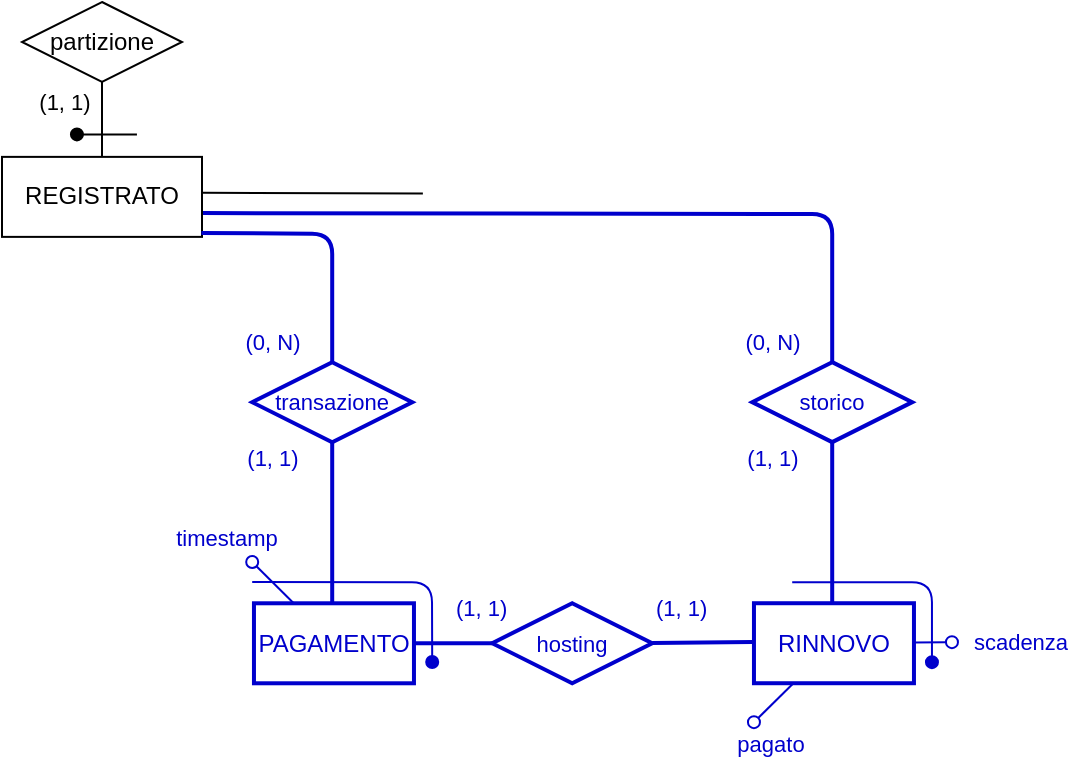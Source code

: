 <mxfile scale="1" border="10">
    <diagram id="-0bvjkYd9vsQYAiFDbZ4" name="Page-1">
        <mxGraphModel dx="4824" dy="2564" grid="1" gridSize="10" guides="1" tooltips="1" connect="1" arrows="1" fold="1" page="1" pageScale="1" pageWidth="1169" pageHeight="827" background="#ffffff" math="0" shadow="0">
            <root>
                <mxCell id="0"/>
                <mxCell id="1" parent="0"/>
                <mxCell id="2" style="edgeStyle=none;shape=connector;rounded=1;jumpStyle=arc;html=1;labelBackgroundColor=default;strokeColor=default;fontFamily=Helvetica;fontSize=11;fontColor=default;endArrow=none;endFill=0;exitX=1.001;exitY=0.449;exitDx=0;exitDy=0;exitPerimeter=0;" parent="1" source="42" edge="1">
                    <mxGeometry relative="1" as="geometry">
                        <Array as="points"/>
                        <mxPoint x="-3230.0" y="-1451.47" as="sourcePoint"/>
                        <mxPoint x="-3229.548" y="-1516.306" as="targetPoint"/>
                    </mxGeometry>
                </mxCell>
                <mxCell id="4" style="edgeStyle=none;shape=connector;rounded=1;jumpStyle=arc;html=1;labelBackgroundColor=default;strokeColor=#0000CC;fontFamily=Helvetica;fontSize=11;fontColor=default;endArrow=none;endFill=0;strokeWidth=2;entryX=0.5;entryY=0;entryDx=0;entryDy=0;" parent="1" target="16" edge="1">
                    <mxGeometry relative="1" as="geometry">
                        <Array as="points">
                            <mxPoint x="-3265.37" y="-1506"/>
                            <mxPoint x="-3024.9" y="-1506"/>
                        </Array>
                        <mxPoint x="-3340" y="-1506.47" as="sourcePoint"/>
                        <mxPoint x="-3264.9" y="-1422" as="targetPoint"/>
                    </mxGeometry>
                </mxCell>
                <mxCell id="5" value="(0, N)" style="edgeLabel;html=1;align=center;verticalAlign=middle;resizable=0;points=[];strokeColor=#0000CC;fontColor=#0000CC;" parent="4" vertex="1" connectable="0">
                    <mxGeometry x="0.861" y="1" relative="1" as="geometry">
                        <mxPoint x="-31" y="17" as="offset"/>
                    </mxGeometry>
                </mxCell>
                <mxCell id="16" value="&lt;font style=&quot;font-size: 11px;&quot;&gt;storico&lt;/font&gt;" style="rhombus;whiteSpace=wrap;html=1;strokeColor=#0000CC;fontColor=#0000CC;strokeWidth=2;" parent="1" vertex="1">
                    <mxGeometry x="-3064.9" y="-1431.92" width="80" height="40" as="geometry"/>
                </mxCell>
                <mxCell id="17" value="(1, 1)" style="edgeStyle=none;jumpStyle=arc;html=1;exitX=0.5;exitY=1;exitDx=0;exitDy=0;startArrow=none;startFill=0;endArrow=none;endFill=0;strokeColor=#0000CC;fontColor=#0000CC;endSize=6;strokeWidth=2;" parent="1" source="16" edge="1">
                    <mxGeometry x="-0.806" y="-30" relative="1" as="geometry">
                        <mxPoint as="offset"/>
                        <mxPoint x="-2627.33" y="-1331.15" as="sourcePoint"/>
                        <mxPoint x="-3024.9" y="-1311.92" as="targetPoint"/>
                    </mxGeometry>
                </mxCell>
                <mxCell id="18" value="RINNOVO" style="whiteSpace=wrap;html=1;strokeColor=#0000CC;fontColor=#0000CC;strokeWidth=2;" parent="1" vertex="1">
                    <mxGeometry x="-3064.02" y="-1311.39" width="80" height="40" as="geometry"/>
                </mxCell>
                <mxCell id="19" style="edgeStyle=none;shape=connector;rounded=1;fillStyle=auto;html=1;labelBackgroundColor=default;strokeColor=#0000CC;strokeWidth=1;fontFamily=Helvetica;fontSize=11;fontColor=#0000CC;endArrow=none;endFill=0;startSize=6;endSize=6;fillColor=#000000;startArrow=oval;startFill=0;" parent="1" target="18" edge="1">
                    <mxGeometry relative="1" as="geometry">
                        <mxPoint x="-3005.02" y="-1291.655" as="targetPoint"/>
                        <mxPoint x="-2965.02" y="-1291.92" as="sourcePoint"/>
                    </mxGeometry>
                </mxCell>
                <mxCell id="20" value="scadenza" style="edgeLabel;html=1;align=center;verticalAlign=middle;resizable=0;points=[];fontSize=11;fontFamily=Helvetica;fontColor=#0000CC;strokeColor=#0000CC;" parent="19" vertex="1" connectable="0">
                    <mxGeometry x="-0.257" y="1" relative="1" as="geometry">
                        <mxPoint x="41" y="-1" as="offset"/>
                    </mxGeometry>
                </mxCell>
                <mxCell id="21" style="edgeStyle=none;shape=connector;rounded=1;fillStyle=auto;html=1;labelBackgroundColor=default;strokeColor=#0000CC;strokeWidth=1;fontFamily=Helvetica;fontSize=11;fontColor=#0000CC;endArrow=none;endFill=0;startSize=6;endSize=6;fillColor=#000000;startArrow=oval;startFill=1;" parent="1" edge="1">
                    <mxGeometry relative="1" as="geometry">
                        <mxPoint x="-3044.9" y="-1321.92" as="targetPoint"/>
                        <mxPoint x="-2975.02" y="-1281.92" as="sourcePoint"/>
                        <Array as="points">
                            <mxPoint x="-2975.02" y="-1321.92"/>
                        </Array>
                    </mxGeometry>
                </mxCell>
                <mxCell id="22" style="edgeStyle=none;shape=connector;rounded=1;fillStyle=auto;html=1;labelBackgroundColor=default;strokeColor=#0000CC;strokeWidth=1;fontFamily=Helvetica;fontSize=11;fontColor=#0000CC;endArrow=none;endFill=0;startSize=6;endSize=6;fillColor=#000000;startArrow=oval;startFill=0;" parent="1" target="18" edge="1">
                    <mxGeometry relative="1" as="geometry">
                        <mxPoint x="-2974.02" y="-1281.749" as="targetPoint"/>
                        <mxPoint x="-3064.02" y="-1251.92" as="sourcePoint"/>
                    </mxGeometry>
                </mxCell>
                <mxCell id="23" value="pagato" style="edgeLabel;html=1;align=center;verticalAlign=middle;resizable=0;points=[];fontSize=11;fontFamily=Helvetica;fontColor=#0000CC;strokeColor=#0000CC;" parent="22" vertex="1" connectable="0">
                    <mxGeometry x="-0.257" y="1" relative="1" as="geometry">
                        <mxPoint x="1" y="19" as="offset"/>
                    </mxGeometry>
                </mxCell>
                <mxCell id="39" value="(1, 1)" style="edgeStyle=elbowEdgeStyle;elbow=vertical;html=1;exitX=0.5;exitY=1;exitDx=0;exitDy=0;entryX=0.5;entryY=0;entryDx=0;entryDy=0;endArrow=none;endFill=0;rounded=0;jumpStyle=arc;startArrow=none;" parent="1" source="40" target="42" edge="1">
                    <mxGeometry x="-0.493" y="-19" relative="1" as="geometry">
                        <mxPoint as="offset"/>
                        <mxPoint x="-3389.39" y="-1532.69" as="targetPoint"/>
                        <Array as="points">
                            <mxPoint x="-3388.67" y="-1542"/>
                            <mxPoint x="-3388.67" y="-1542"/>
                            <mxPoint x="-3388.67" y="-1542"/>
                        </Array>
                    </mxGeometry>
                </mxCell>
                <mxCell id="40" value="partizione" style="rhombus;whiteSpace=wrap;html=1;" parent="1" vertex="1">
                    <mxGeometry x="-3430.0" y="-1612" width="80" height="40" as="geometry"/>
                </mxCell>
                <mxCell id="41" value="" style="endArrow=oval;html=1;fillStyle=auto;strokeWidth=1;startSize=6;endSize=6;fillColor=#000000;startArrow=none;startFill=0;endFill=1;" parent="1" edge="1">
                    <mxGeometry width="50" height="50" relative="1" as="geometry">
                        <mxPoint x="-3372.53" y="-1545.79" as="sourcePoint"/>
                        <mxPoint x="-3402.53" y="-1545.79" as="targetPoint"/>
                    </mxGeometry>
                </mxCell>
                <mxCell id="42" value="REGISTRATO" style="whiteSpace=wrap;html=1;" parent="1" vertex="1">
                    <mxGeometry x="-3440.0" y="-1534.56" width="100" height="40" as="geometry"/>
                </mxCell>
                <mxCell id="64" value="(0, N)" style="edgeLabel;html=1;align=center;verticalAlign=middle;resizable=0;points=[];strokeColor=#0000CC;fontColor=#0000CC;" parent="1" vertex="1" connectable="0">
                    <mxGeometry x="-3304.9" y="-1442.003" as="geometry"/>
                </mxCell>
                <mxCell id="65" value="&lt;font style=&quot;font-size: 11px;&quot;&gt;transazione&lt;/font&gt;" style="rhombus;whiteSpace=wrap;html=1;strokeColor=#0000CC;fontColor=#0000CC;strokeWidth=2;" parent="1" vertex="1">
                    <mxGeometry x="-3314.9" y="-1431.89" width="80" height="40" as="geometry"/>
                </mxCell>
                <mxCell id="66" value="(1, 1)" style="edgeStyle=none;jumpStyle=arc;html=1;exitX=0.5;exitY=1;exitDx=0;exitDy=0;startArrow=none;startFill=0;endArrow=none;endFill=0;strokeColor=#0000CC;fontColor=#0000CC;endSize=6;strokeWidth=2;" parent="1" source="65" edge="1">
                    <mxGeometry x="-0.806" y="-30" relative="1" as="geometry">
                        <mxPoint as="offset"/>
                        <mxPoint x="-2877.33" y="-1331.12" as="sourcePoint"/>
                        <mxPoint x="-3274.9" y="-1311.89" as="targetPoint"/>
                    </mxGeometry>
                </mxCell>
                <mxCell id="67" value="PAGAMENTO" style="whiteSpace=wrap;html=1;strokeColor=#0000CC;fontColor=#0000CC;strokeWidth=2;" parent="1" vertex="1">
                    <mxGeometry x="-3314.02" y="-1311.36" width="80" height="40" as="geometry"/>
                </mxCell>
                <mxCell id="68" style="edgeStyle=none;shape=connector;rounded=1;fillStyle=auto;html=1;labelBackgroundColor=default;strokeColor=#0000CC;strokeWidth=1;fontFamily=Helvetica;fontSize=11;fontColor=#0000CC;endArrow=none;endFill=0;startSize=6;endSize=6;fillColor=#000000;startArrow=oval;startFill=0;" parent="1" target="67" edge="1">
                    <mxGeometry relative="1" as="geometry">
                        <mxPoint x="-3255.02" y="-1291.625" as="targetPoint"/>
                        <mxPoint x="-3314.9" y="-1332" as="sourcePoint"/>
                    </mxGeometry>
                </mxCell>
                <mxCell id="69" value="timestamp" style="edgeLabel;html=1;align=center;verticalAlign=middle;resizable=0;points=[];fontSize=11;fontFamily=Helvetica;fontColor=#0000CC;strokeColor=#0000CC;" parent="68" vertex="1" connectable="0">
                    <mxGeometry x="-0.257" y="1" relative="1" as="geometry">
                        <mxPoint x="-22" y="-19" as="offset"/>
                    </mxGeometry>
                </mxCell>
                <mxCell id="70" style="edgeStyle=none;shape=connector;rounded=1;fillStyle=auto;html=1;labelBackgroundColor=default;strokeColor=#0000CC;strokeWidth=1;fontFamily=Helvetica;fontSize=11;fontColor=#0000CC;endArrow=none;endFill=0;startSize=6;endSize=6;fillColor=#000000;startArrow=oval;startFill=1;" parent="1" edge="1">
                    <mxGeometry relative="1" as="geometry">
                        <mxPoint x="-3314.9" y="-1322" as="targetPoint"/>
                        <mxPoint x="-3224.9" y="-1282" as="sourcePoint"/>
                        <Array as="points">
                            <mxPoint x="-3225.02" y="-1321.89"/>
                        </Array>
                    </mxGeometry>
                </mxCell>
                <mxCell id="75" style="edgeStyle=none;shape=connector;rounded=1;jumpStyle=arc;html=1;labelBackgroundColor=default;strokeColor=#0000CC;fontFamily=Helvetica;fontSize=11;fontColor=default;endArrow=none;endFill=0;strokeWidth=2;entryX=0.5;entryY=0;entryDx=0;entryDy=0;exitX=0.997;exitY=0.95;exitDx=0;exitDy=0;exitPerimeter=0;" parent="1" source="42" target="65" edge="1">
                    <mxGeometry relative="1" as="geometry">
                        <Array as="points">
                            <mxPoint x="-3330.27" y="-1495.92"/>
                            <mxPoint x="-3274.9" y="-1496"/>
                        </Array>
                        <mxPoint x="-3334.9" y="-1502" as="sourcePoint"/>
                        <mxPoint x="-3229.8" y="-1431.92" as="targetPoint"/>
                    </mxGeometry>
                </mxCell>
                <mxCell id="77" value="&lt;font style=&quot;font-size: 11px;&quot;&gt;hosting&lt;/font&gt;" style="rhombus;whiteSpace=wrap;html=1;strokeColor=#0000CC;fontColor=#0000CC;strokeWidth=2;" parent="1" vertex="1">
                    <mxGeometry x="-3194.9" y="-1311.39" width="80" height="40" as="geometry"/>
                </mxCell>
                <mxCell id="79" value="" style="endArrow=none;html=1;fontSize=11;exitX=1;exitY=0.5;exitDx=0;exitDy=0;entryX=0;entryY=0.5;entryDx=0;entryDy=0;strokeColor=#0000CC;strokeWidth=2;" parent="1" source="67" target="77" edge="1">
                    <mxGeometry width="50" height="50" relative="1" as="geometry">
                        <mxPoint x="-3194.9" y="-1302" as="sourcePoint"/>
                        <mxPoint x="-3144.9" y="-1352" as="targetPoint"/>
                    </mxGeometry>
                </mxCell>
                <mxCell id="80" value="" style="endArrow=none;html=1;fontSize=11;exitX=1;exitY=0.5;exitDx=0;exitDy=0;strokeColor=#0000CC;strokeWidth=2;" parent="1" edge="1">
                    <mxGeometry width="50" height="50" relative="1" as="geometry">
                        <mxPoint x="-3114.9" y="-1291.53" as="sourcePoint"/>
                        <mxPoint x="-3064.9" y="-1292" as="targetPoint"/>
                    </mxGeometry>
                </mxCell>
                <mxCell id="81" value="&lt;span style=&quot;color: rgb(0, 0, 204); font-family: Helvetica; font-size: 11px; font-style: normal; font-variant-ligatures: normal; font-variant-caps: normal; font-weight: 400; letter-spacing: normal; orphans: 2; text-align: center; text-indent: 0px; text-transform: none; widows: 2; word-spacing: 0px; -webkit-text-stroke-width: 0px; background-color: rgb(255, 255, 255); text-decoration-thickness: initial; text-decoration-style: initial; text-decoration-color: initial; float: none; display: inline !important;&quot;&gt;(1, 1)&lt;/span&gt;" style="text;whiteSpace=wrap;html=1;fontSize=11;" parent="1" vertex="1">
                    <mxGeometry x="-3214.9" y="-1322" width="30" height="20" as="geometry"/>
                </mxCell>
                <mxCell id="82" value="&lt;span style=&quot;color: rgb(0, 0, 204); font-family: Helvetica; font-size: 11px; font-style: normal; font-variant-ligatures: normal; font-variant-caps: normal; font-weight: 400; letter-spacing: normal; orphans: 2; text-align: center; text-indent: 0px; text-transform: none; widows: 2; word-spacing: 0px; -webkit-text-stroke-width: 0px; background-color: rgb(255, 255, 255); text-decoration-thickness: initial; text-decoration-style: initial; text-decoration-color: initial; float: none; display: inline !important;&quot;&gt;(1, 1)&lt;/span&gt;" style="text;whiteSpace=wrap;html=1;fontSize=11;" parent="1" vertex="1">
                    <mxGeometry x="-3114.9" y="-1322" width="30" height="20" as="geometry"/>
                </mxCell>
            </root>
        </mxGraphModel>
    </diagram>
</mxfile>